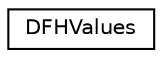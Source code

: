 digraph "Graphical Class Hierarchy"
{
  edge [fontname="Helvetica",fontsize="10",labelfontname="Helvetica",labelfontsize="10"];
  node [fontname="Helvetica",fontsize="10",shape=record];
  rankdir="LR";
  Node0 [label="DFHValues",height=0.2,width=0.4,color="black", fillcolor="white", style="filled",URL="$structDFHValues.html"];
}
